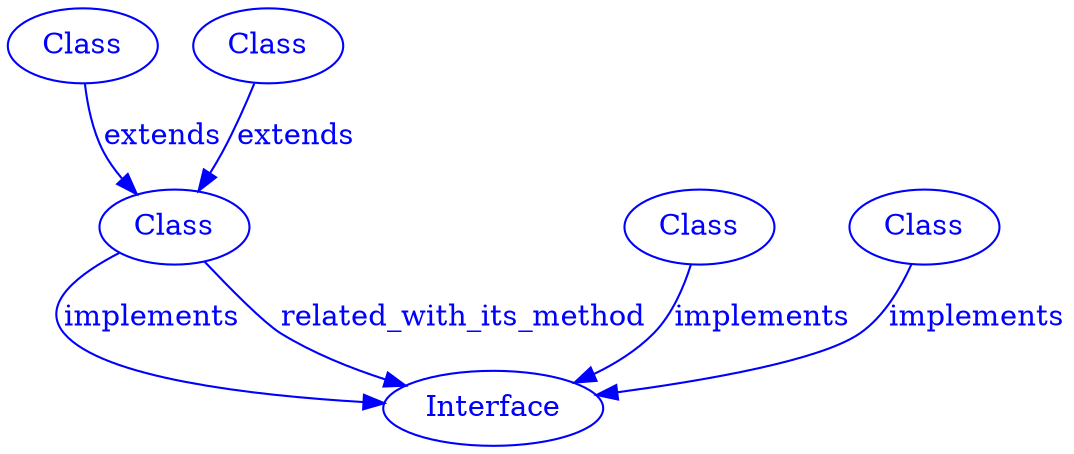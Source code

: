 
digraph SubdueGraph {
  144 [label="Class",color=blue,fontcolor=blue];
  145 [label="Class",color=blue,fontcolor=blue];
  146 [label="Class",color=blue,fontcolor=blue];
  147 [label="Class",color=blue,fontcolor=blue];
  148 [label="Class",color=blue,fontcolor=blue];
  149 [label="Interface",color=blue,fontcolor=blue];
  144 -> 146 [label="extends",color=blue,fontcolor=blue];
  145 -> 146 [label="extends",color=blue,fontcolor=blue];
  146 -> 149 [label="implements",color=blue,fontcolor=blue];
  147 -> 149 [label="implements",color=blue,fontcolor=blue];
  148 -> 149 [label="implements",color=blue,fontcolor=blue];
  146 -> 149 [label="related_with_its_method",color=blue,fontcolor=blue];
}
